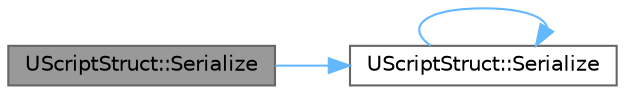 digraph "UScriptStruct::Serialize"
{
 // INTERACTIVE_SVG=YES
 // LATEX_PDF_SIZE
  bgcolor="transparent";
  edge [fontname=Helvetica,fontsize=10,labelfontname=Helvetica,labelfontsize=10];
  node [fontname=Helvetica,fontsize=10,shape=box,height=0.2,width=0.4];
  rankdir="LR";
  Node1 [id="Node000001",label="UScriptStruct::Serialize",height=0.2,width=0.4,color="gray40", fillcolor="grey60", style="filled", fontcolor="black",tooltip=" "];
  Node1 -> Node2 [id="edge1_Node000001_Node000002",color="steelblue1",style="solid",tooltip=" "];
  Node2 [id="Node000002",label="UScriptStruct::Serialize",height=0.2,width=0.4,color="grey40", fillcolor="white", style="filled",URL="$d1/d51/classUScriptStruct.html#acb418111f77d0d2779a6c68fd46cc445",tooltip="Handles reading, writing, and reference collecting using FArchive."];
  Node2 -> Node2 [id="edge2_Node000002_Node000002",color="steelblue1",style="solid",tooltip=" "];
}
